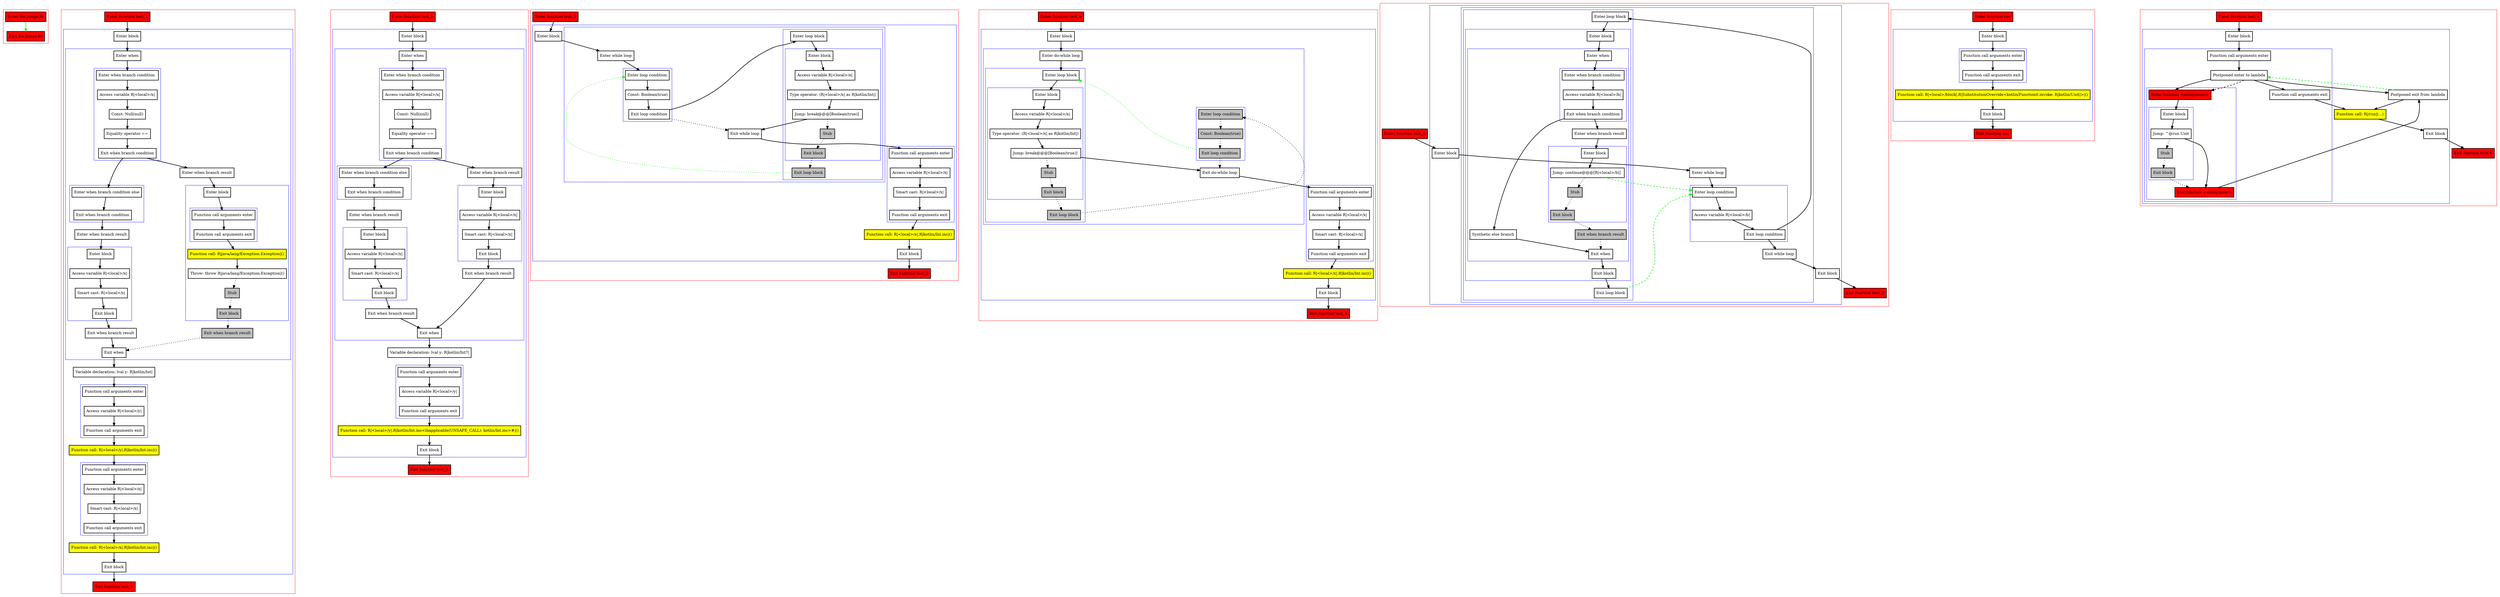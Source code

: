 digraph jumps_kt {
    graph [nodesep=3]
    node [shape=box penwidth=2]
    edge [penwidth=2]

    subgraph cluster_0 {
        color=red
        0 [label="Enter file jumps.kt" style="filled" fillcolor=red];
        1 [label="Exit file jumps.kt" style="filled" fillcolor=red];
    }
    0 -> {1} [color=green];

    subgraph cluster_1 {
        color=red
        2 [label="Enter function test_1" style="filled" fillcolor=red];
        subgraph cluster_2 {
            color=blue
            3 [label="Enter block"];
            subgraph cluster_3 {
                color=blue
                4 [label="Enter when"];
                subgraph cluster_4 {
                    color=blue
                    5 [label="Enter when branch condition "];
                    6 [label="Access variable R|<local>/x|"];
                    7 [label="Const: Null(null)"];
                    8 [label="Equality operator =="];
                    9 [label="Exit when branch condition"];
                }
                subgraph cluster_5 {
                    color=blue
                    10 [label="Enter when branch condition else"];
                    11 [label="Exit when branch condition"];
                }
                12 [label="Enter when branch result"];
                subgraph cluster_6 {
                    color=blue
                    13 [label="Enter block"];
                    14 [label="Access variable R|<local>/x|"];
                    15 [label="Smart cast: R|<local>/x|"];
                    16 [label="Exit block"];
                }
                17 [label="Exit when branch result"];
                18 [label="Enter when branch result"];
                subgraph cluster_7 {
                    color=blue
                    19 [label="Enter block"];
                    subgraph cluster_8 {
                        color=blue
                        20 [label="Function call arguments enter"];
                        21 [label="Function call arguments exit"];
                    }
                    22 [label="Function call: R|java/lang/Exception.Exception|()" style="filled" fillcolor=yellow];
                    23 [label="Throw: throw R|java/lang/Exception.Exception|()"];
                    24 [label="Stub" style="filled" fillcolor=gray];
                    25 [label="Exit block" style="filled" fillcolor=gray];
                }
                26 [label="Exit when branch result" style="filled" fillcolor=gray];
                27 [label="Exit when"];
            }
            28 [label="Variable declaration: lval y: R|kotlin/Int|"];
            subgraph cluster_9 {
                color=blue
                29 [label="Function call arguments enter"];
                30 [label="Access variable R|<local>/y|"];
                31 [label="Function call arguments exit"];
            }
            32 [label="Function call: R|<local>/y|.R|kotlin/Int.inc|()" style="filled" fillcolor=yellow];
            subgraph cluster_10 {
                color=blue
                33 [label="Function call arguments enter"];
                34 [label="Access variable R|<local>/x|"];
                35 [label="Smart cast: R|<local>/x|"];
                36 [label="Function call arguments exit"];
            }
            37 [label="Function call: R|<local>/x|.R|kotlin/Int.inc|()" style="filled" fillcolor=yellow];
            38 [label="Exit block"];
        }
        39 [label="Exit function test_1" style="filled" fillcolor=red];
    }
    2 -> {3};
    3 -> {4};
    4 -> {5};
    5 -> {6};
    6 -> {7};
    7 -> {8};
    8 -> {9};
    9 -> {10 18};
    10 -> {11};
    11 -> {12};
    12 -> {13};
    13 -> {14};
    14 -> {15};
    15 -> {16};
    16 -> {17};
    17 -> {27};
    18 -> {19};
    19 -> {20};
    20 -> {21};
    21 -> {22};
    22 -> {23};
    23 -> {24} [style=dotted];
    24 -> {25} [style=dotted];
    25 -> {26} [style=dotted];
    26 -> {27} [style=dotted];
    27 -> {28};
    28 -> {29};
    29 -> {30};
    30 -> {31};
    31 -> {32};
    32 -> {33};
    33 -> {34};
    34 -> {35};
    35 -> {36};
    36 -> {37};
    37 -> {38};
    38 -> {39};

    subgraph cluster_11 {
        color=red
        40 [label="Enter function test_2" style="filled" fillcolor=red];
        subgraph cluster_12 {
            color=blue
            41 [label="Enter block"];
            subgraph cluster_13 {
                color=blue
                42 [label="Enter when"];
                subgraph cluster_14 {
                    color=blue
                    43 [label="Enter when branch condition "];
                    44 [label="Access variable R|<local>/x|"];
                    45 [label="Const: Null(null)"];
                    46 [label="Equality operator =="];
                    47 [label="Exit when branch condition"];
                }
                subgraph cluster_15 {
                    color=blue
                    48 [label="Enter when branch condition else"];
                    49 [label="Exit when branch condition"];
                }
                50 [label="Enter when branch result"];
                subgraph cluster_16 {
                    color=blue
                    51 [label="Enter block"];
                    52 [label="Access variable R|<local>/x|"];
                    53 [label="Smart cast: R|<local>/x|"];
                    54 [label="Exit block"];
                }
                55 [label="Exit when branch result"];
                56 [label="Enter when branch result"];
                subgraph cluster_17 {
                    color=blue
                    57 [label="Enter block"];
                    58 [label="Access variable R|<local>/x|"];
                    59 [label="Smart cast: R|<local>/x|"];
                    60 [label="Exit block"];
                }
                61 [label="Exit when branch result"];
                62 [label="Exit when"];
            }
            63 [label="Variable declaration: lval y: R|kotlin/Int?|"];
            subgraph cluster_18 {
                color=blue
                64 [label="Function call arguments enter"];
                65 [label="Access variable R|<local>/y|"];
                66 [label="Function call arguments exit"];
            }
            67 [label="Function call: R|<local>/y|.R|kotlin/Int.inc<Inapplicable(UNSAFE_CALL): kotlin/Int.inc>#|()" style="filled" fillcolor=yellow];
            68 [label="Exit block"];
        }
        69 [label="Exit function test_2" style="filled" fillcolor=red];
    }
    40 -> {41};
    41 -> {42};
    42 -> {43};
    43 -> {44};
    44 -> {45};
    45 -> {46};
    46 -> {47};
    47 -> {48 56};
    48 -> {49};
    49 -> {50};
    50 -> {51};
    51 -> {52};
    52 -> {53};
    53 -> {54};
    54 -> {55};
    55 -> {62};
    56 -> {57};
    57 -> {58};
    58 -> {59};
    59 -> {60};
    60 -> {61};
    61 -> {62};
    62 -> {63};
    63 -> {64};
    64 -> {65};
    65 -> {66};
    66 -> {67};
    67 -> {68};
    68 -> {69};

    subgraph cluster_19 {
        color=red
        70 [label="Enter function test_3" style="filled" fillcolor=red];
        subgraph cluster_20 {
            color=blue
            71 [label="Enter block"];
            subgraph cluster_21 {
                color=blue
                72 [label="Enter while loop"];
                subgraph cluster_22 {
                    color=blue
                    73 [label="Enter loop condition"];
                    74 [label="Const: Boolean(true)"];
                    75 [label="Exit loop condition"];
                }
                subgraph cluster_23 {
                    color=blue
                    76 [label="Enter loop block"];
                    subgraph cluster_24 {
                        color=blue
                        77 [label="Enter block"];
                        78 [label="Access variable R|<local>/x|"];
                        79 [label="Type operator: (R|<local>/x| as R|kotlin/Int|)"];
                        80 [label="Jump: break@@@[Boolean(true)] "];
                        81 [label="Stub" style="filled" fillcolor=gray];
                        82 [label="Exit block" style="filled" fillcolor=gray];
                    }
                    83 [label="Exit loop block" style="filled" fillcolor=gray];
                }
                84 [label="Exit while loop"];
            }
            subgraph cluster_25 {
                color=blue
                85 [label="Function call arguments enter"];
                86 [label="Access variable R|<local>/x|"];
                87 [label="Smart cast: R|<local>/x|"];
                88 [label="Function call arguments exit"];
            }
            89 [label="Function call: R|<local>/x|.R|kotlin/Int.inc|()" style="filled" fillcolor=yellow];
            90 [label="Exit block"];
        }
        91 [label="Exit function test_3" style="filled" fillcolor=red];
    }
    70 -> {71};
    71 -> {72};
    72 -> {73};
    73 -> {74};
    74 -> {75};
    75 -> {76};
    75 -> {84} [style=dotted];
    76 -> {77};
    77 -> {78};
    78 -> {79};
    79 -> {80};
    80 -> {84};
    80 -> {81} [style=dotted];
    81 -> {82} [style=dotted];
    82 -> {83} [style=dotted];
    83 -> {73} [color=green style=dotted];
    84 -> {85};
    85 -> {86};
    86 -> {87};
    87 -> {88};
    88 -> {89};
    89 -> {90};
    90 -> {91};

    subgraph cluster_26 {
        color=red
        92 [label="Enter function test_4" style="filled" fillcolor=red];
        subgraph cluster_27 {
            color=blue
            93 [label="Enter block"];
            subgraph cluster_28 {
                color=blue
                94 [label="Enter do-while loop"];
                subgraph cluster_29 {
                    color=blue
                    95 [label="Enter loop block"];
                    subgraph cluster_30 {
                        color=blue
                        96 [label="Enter block"];
                        97 [label="Access variable R|<local>/x|"];
                        98 [label="Type operator: (R|<local>/x| as R|kotlin/Int|)"];
                        99 [label="Jump: break@@@[Boolean(true)] "];
                        100 [label="Stub" style="filled" fillcolor=gray];
                        101 [label="Exit block" style="filled" fillcolor=gray];
                    }
                    102 [label="Exit loop block" style="filled" fillcolor=gray];
                }
                subgraph cluster_31 {
                    color=blue
                    103 [label="Enter loop condition" style="filled" fillcolor=gray];
                    104 [label="Const: Boolean(true)" style="filled" fillcolor=gray];
                    105 [label="Exit loop condition" style="filled" fillcolor=gray];
                }
                106 [label="Exit do-while loop"];
            }
            subgraph cluster_32 {
                color=blue
                107 [label="Function call arguments enter"];
                108 [label="Access variable R|<local>/x|"];
                109 [label="Smart cast: R|<local>/x|"];
                110 [label="Function call arguments exit"];
            }
            111 [label="Function call: R|<local>/x|.R|kotlin/Int.inc|()" style="filled" fillcolor=yellow];
            112 [label="Exit block"];
        }
        113 [label="Exit function test_4" style="filled" fillcolor=red];
    }
    92 -> {93};
    93 -> {94};
    94 -> {95};
    95 -> {96};
    96 -> {97};
    97 -> {98};
    98 -> {99};
    99 -> {106};
    99 -> {100} [style=dotted];
    100 -> {101} [style=dotted];
    101 -> {102} [style=dotted];
    102 -> {103} [style=dotted];
    103 -> {104} [style=dotted];
    104 -> {105} [style=dotted];
    105 -> {95} [color=green style=dotted];
    105 -> {106} [style=dotted];
    106 -> {107};
    107 -> {108};
    108 -> {109};
    109 -> {110};
    110 -> {111};
    111 -> {112};
    112 -> {113};

    subgraph cluster_33 {
        color=red
        114 [label="Enter function test_5" style="filled" fillcolor=red];
        subgraph cluster_34 {
            color=blue
            115 [label="Enter block"];
            subgraph cluster_35 {
                color=blue
                116 [label="Enter while loop"];
                subgraph cluster_36 {
                    color=blue
                    117 [label="Enter loop condition"];
                    118 [label="Access variable R|<local>/b|"];
                    119 [label="Exit loop condition"];
                }
                subgraph cluster_37 {
                    color=blue
                    120 [label="Enter loop block"];
                    subgraph cluster_38 {
                        color=blue
                        121 [label="Enter block"];
                        subgraph cluster_39 {
                            color=blue
                            122 [label="Enter when"];
                            subgraph cluster_40 {
                                color=blue
                                123 [label="Enter when branch condition "];
                                124 [label="Access variable R|<local>/b|"];
                                125 [label="Exit when branch condition"];
                            }
                            126 [label="Synthetic else branch"];
                            127 [label="Enter when branch result"];
                            subgraph cluster_41 {
                                color=blue
                                128 [label="Enter block"];
                                129 [label="Jump: continue@@@[R|<local>/b|] "];
                                130 [label="Stub" style="filled" fillcolor=gray];
                                131 [label="Exit block" style="filled" fillcolor=gray];
                            }
                            132 [label="Exit when branch result" style="filled" fillcolor=gray];
                            133 [label="Exit when"];
                        }
                        134 [label="Exit block"];
                    }
                    135 [label="Exit loop block"];
                }
                136 [label="Exit while loop"];
            }
            137 [label="Exit block"];
        }
        138 [label="Exit function test_5" style="filled" fillcolor=red];
    }
    114 -> {115};
    115 -> {116};
    116 -> {117};
    117 -> {118};
    118 -> {119};
    119 -> {120 136};
    120 -> {121};
    121 -> {122};
    122 -> {123};
    123 -> {124};
    124 -> {125};
    125 -> {126 127};
    126 -> {133};
    127 -> {128};
    128 -> {129};
    129 -> {117} [color=green style=dashed];
    129 -> {130} [style=dotted];
    130 -> {131} [style=dotted];
    131 -> {132} [style=dotted];
    132 -> {133} [style=dotted];
    133 -> {134};
    134 -> {135};
    135 -> {117} [color=green style=dashed];
    136 -> {137};
    137 -> {138};

    subgraph cluster_42 {
        color=red
        139 [label="Enter function run" style="filled" fillcolor=red];
        subgraph cluster_43 {
            color=blue
            140 [label="Enter block"];
            subgraph cluster_44 {
                color=blue
                141 [label="Function call arguments enter"];
                142 [label="Function call arguments exit"];
            }
            143 [label="Function call: R|<local>/block|.R|SubstitutionOverride<kotlin/Function0.invoke: R|kotlin/Unit|>|()" style="filled" fillcolor=yellow];
            144 [label="Exit block"];
        }
        145 [label="Exit function run" style="filled" fillcolor=red];
    }
    139 -> {140};
    140 -> {141};
    141 -> {142};
    142 -> {143};
    143 -> {144};
    144 -> {145};

    subgraph cluster_45 {
        color=red
        146 [label="Enter function test_6" style="filled" fillcolor=red];
        subgraph cluster_46 {
            color=blue
            147 [label="Enter block"];
            subgraph cluster_47 {
                color=blue
                148 [label="Function call arguments enter"];
                149 [label="Postponed enter to lambda"];
                subgraph cluster_48 {
                    color=blue
                    150 [label="Enter function <anonymous>" style="filled" fillcolor=red];
                    subgraph cluster_49 {
                        color=blue
                        151 [label="Enter block"];
                        152 [label="Jump: ^@run Unit"];
                        153 [label="Stub" style="filled" fillcolor=gray];
                        154 [label="Exit block" style="filled" fillcolor=gray];
                    }
                    155 [label="Exit function <anonymous>" style="filled" fillcolor=red];
                }
                156 [label="Function call arguments exit"];
            }
            157 [label="Postponed exit from lambda"];
            158 [label="Function call: R|/run|(...)" style="filled" fillcolor=yellow];
            159 [label="Exit block"];
        }
        160 [label="Exit function test_6" style="filled" fillcolor=red];
    }
    146 -> {147};
    147 -> {148};
    148 -> {149};
    149 -> {150 156 157};
    149 -> {150} [style=dashed];
    150 -> {151};
    151 -> {152};
    152 -> {155};
    152 -> {153} [style=dotted];
    153 -> {154} [style=dotted];
    154 -> {155} [style=dotted];
    155 -> {157};
    156 -> {158};
    157 -> {158};
    157 -> {149} [color=green style=dashed];
    158 -> {159};
    159 -> {160};

}
